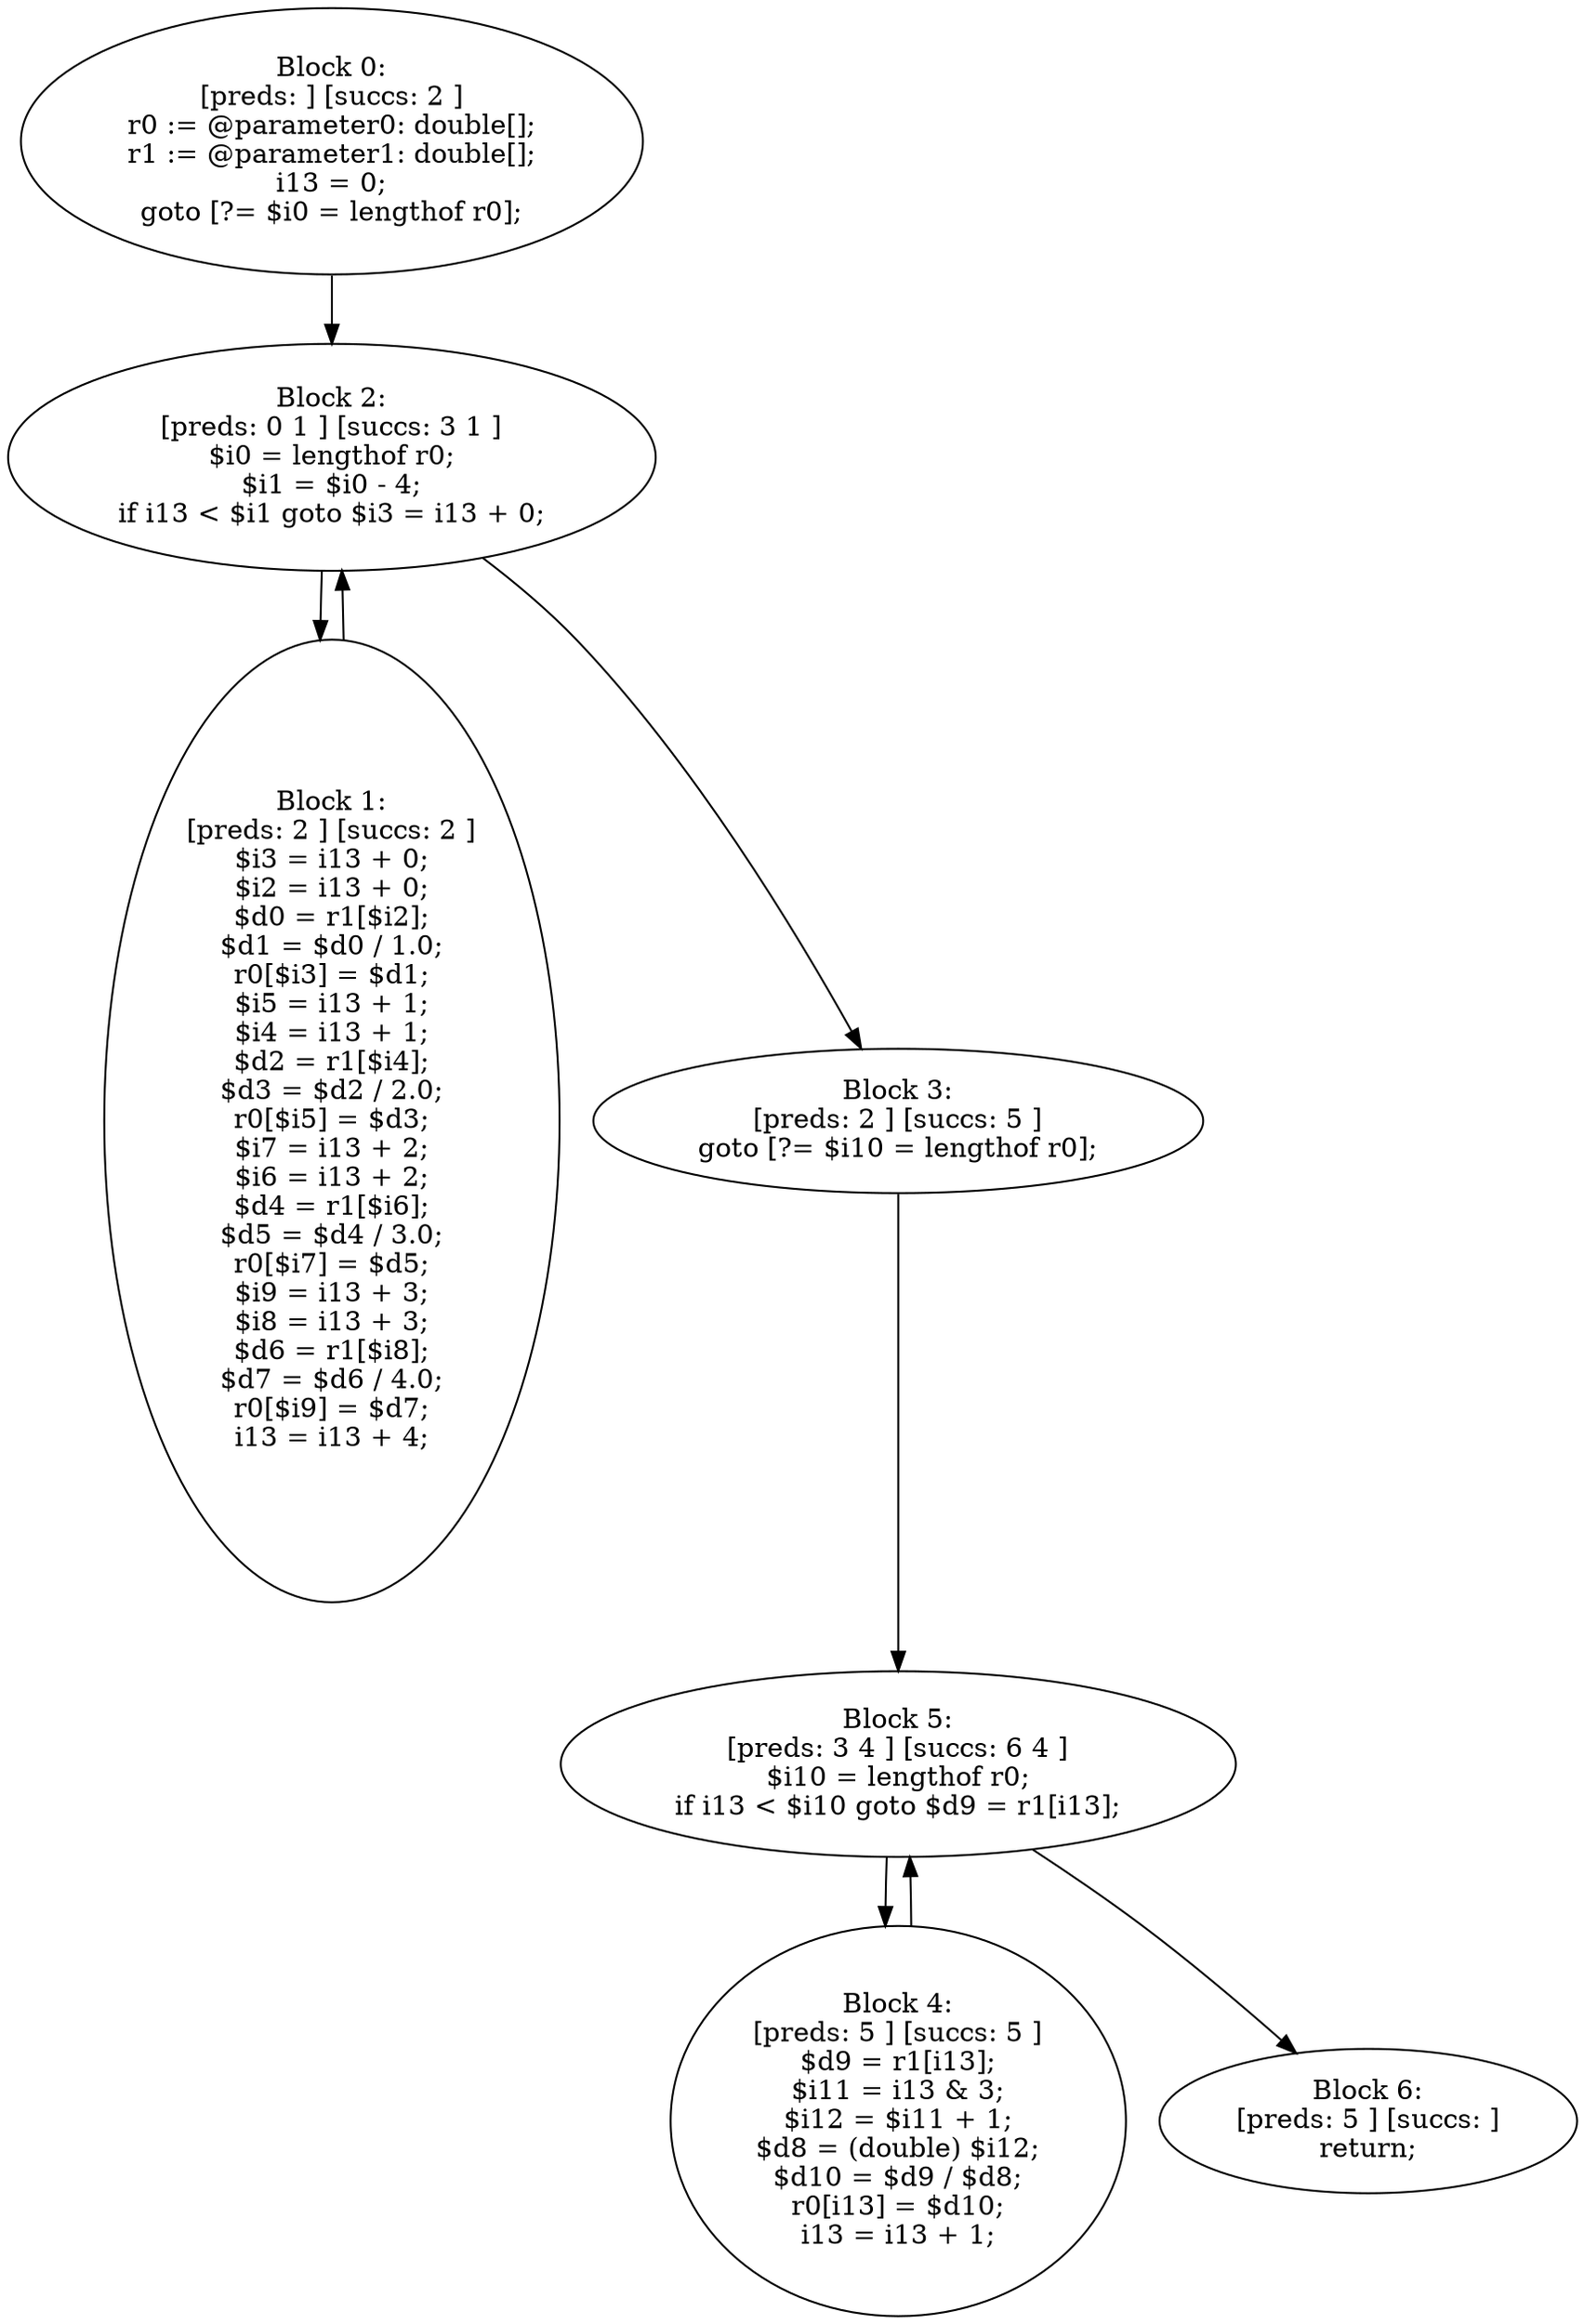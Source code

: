digraph "unitGraph" {
    "Block 0:
[preds: ] [succs: 2 ]
r0 := @parameter0: double[];
r1 := @parameter1: double[];
i13 = 0;
goto [?= $i0 = lengthof r0];
"
    "Block 1:
[preds: 2 ] [succs: 2 ]
$i3 = i13 + 0;
$i2 = i13 + 0;
$d0 = r1[$i2];
$d1 = $d0 / 1.0;
r0[$i3] = $d1;
$i5 = i13 + 1;
$i4 = i13 + 1;
$d2 = r1[$i4];
$d3 = $d2 / 2.0;
r0[$i5] = $d3;
$i7 = i13 + 2;
$i6 = i13 + 2;
$d4 = r1[$i6];
$d5 = $d4 / 3.0;
r0[$i7] = $d5;
$i9 = i13 + 3;
$i8 = i13 + 3;
$d6 = r1[$i8];
$d7 = $d6 / 4.0;
r0[$i9] = $d7;
i13 = i13 + 4;
"
    "Block 2:
[preds: 0 1 ] [succs: 3 1 ]
$i0 = lengthof r0;
$i1 = $i0 - 4;
if i13 < $i1 goto $i3 = i13 + 0;
"
    "Block 3:
[preds: 2 ] [succs: 5 ]
goto [?= $i10 = lengthof r0];
"
    "Block 4:
[preds: 5 ] [succs: 5 ]
$d9 = r1[i13];
$i11 = i13 & 3;
$i12 = $i11 + 1;
$d8 = (double) $i12;
$d10 = $d9 / $d8;
r0[i13] = $d10;
i13 = i13 + 1;
"
    "Block 5:
[preds: 3 4 ] [succs: 6 4 ]
$i10 = lengthof r0;
if i13 < $i10 goto $d9 = r1[i13];
"
    "Block 6:
[preds: 5 ] [succs: ]
return;
"
    "Block 0:
[preds: ] [succs: 2 ]
r0 := @parameter0: double[];
r1 := @parameter1: double[];
i13 = 0;
goto [?= $i0 = lengthof r0];
"->"Block 2:
[preds: 0 1 ] [succs: 3 1 ]
$i0 = lengthof r0;
$i1 = $i0 - 4;
if i13 < $i1 goto $i3 = i13 + 0;
";
    "Block 1:
[preds: 2 ] [succs: 2 ]
$i3 = i13 + 0;
$i2 = i13 + 0;
$d0 = r1[$i2];
$d1 = $d0 / 1.0;
r0[$i3] = $d1;
$i5 = i13 + 1;
$i4 = i13 + 1;
$d2 = r1[$i4];
$d3 = $d2 / 2.0;
r0[$i5] = $d3;
$i7 = i13 + 2;
$i6 = i13 + 2;
$d4 = r1[$i6];
$d5 = $d4 / 3.0;
r0[$i7] = $d5;
$i9 = i13 + 3;
$i8 = i13 + 3;
$d6 = r1[$i8];
$d7 = $d6 / 4.0;
r0[$i9] = $d7;
i13 = i13 + 4;
"->"Block 2:
[preds: 0 1 ] [succs: 3 1 ]
$i0 = lengthof r0;
$i1 = $i0 - 4;
if i13 < $i1 goto $i3 = i13 + 0;
";
    "Block 2:
[preds: 0 1 ] [succs: 3 1 ]
$i0 = lengthof r0;
$i1 = $i0 - 4;
if i13 < $i1 goto $i3 = i13 + 0;
"->"Block 3:
[preds: 2 ] [succs: 5 ]
goto [?= $i10 = lengthof r0];
";
    "Block 2:
[preds: 0 1 ] [succs: 3 1 ]
$i0 = lengthof r0;
$i1 = $i0 - 4;
if i13 < $i1 goto $i3 = i13 + 0;
"->"Block 1:
[preds: 2 ] [succs: 2 ]
$i3 = i13 + 0;
$i2 = i13 + 0;
$d0 = r1[$i2];
$d1 = $d0 / 1.0;
r0[$i3] = $d1;
$i5 = i13 + 1;
$i4 = i13 + 1;
$d2 = r1[$i4];
$d3 = $d2 / 2.0;
r0[$i5] = $d3;
$i7 = i13 + 2;
$i6 = i13 + 2;
$d4 = r1[$i6];
$d5 = $d4 / 3.0;
r0[$i7] = $d5;
$i9 = i13 + 3;
$i8 = i13 + 3;
$d6 = r1[$i8];
$d7 = $d6 / 4.0;
r0[$i9] = $d7;
i13 = i13 + 4;
";
    "Block 3:
[preds: 2 ] [succs: 5 ]
goto [?= $i10 = lengthof r0];
"->"Block 5:
[preds: 3 4 ] [succs: 6 4 ]
$i10 = lengthof r0;
if i13 < $i10 goto $d9 = r1[i13];
";
    "Block 4:
[preds: 5 ] [succs: 5 ]
$d9 = r1[i13];
$i11 = i13 & 3;
$i12 = $i11 + 1;
$d8 = (double) $i12;
$d10 = $d9 / $d8;
r0[i13] = $d10;
i13 = i13 + 1;
"->"Block 5:
[preds: 3 4 ] [succs: 6 4 ]
$i10 = lengthof r0;
if i13 < $i10 goto $d9 = r1[i13];
";
    "Block 5:
[preds: 3 4 ] [succs: 6 4 ]
$i10 = lengthof r0;
if i13 < $i10 goto $d9 = r1[i13];
"->"Block 6:
[preds: 5 ] [succs: ]
return;
";
    "Block 5:
[preds: 3 4 ] [succs: 6 4 ]
$i10 = lengthof r0;
if i13 < $i10 goto $d9 = r1[i13];
"->"Block 4:
[preds: 5 ] [succs: 5 ]
$d9 = r1[i13];
$i11 = i13 & 3;
$i12 = $i11 + 1;
$d8 = (double) $i12;
$d10 = $d9 / $d8;
r0[i13] = $d10;
i13 = i13 + 1;
";
}
